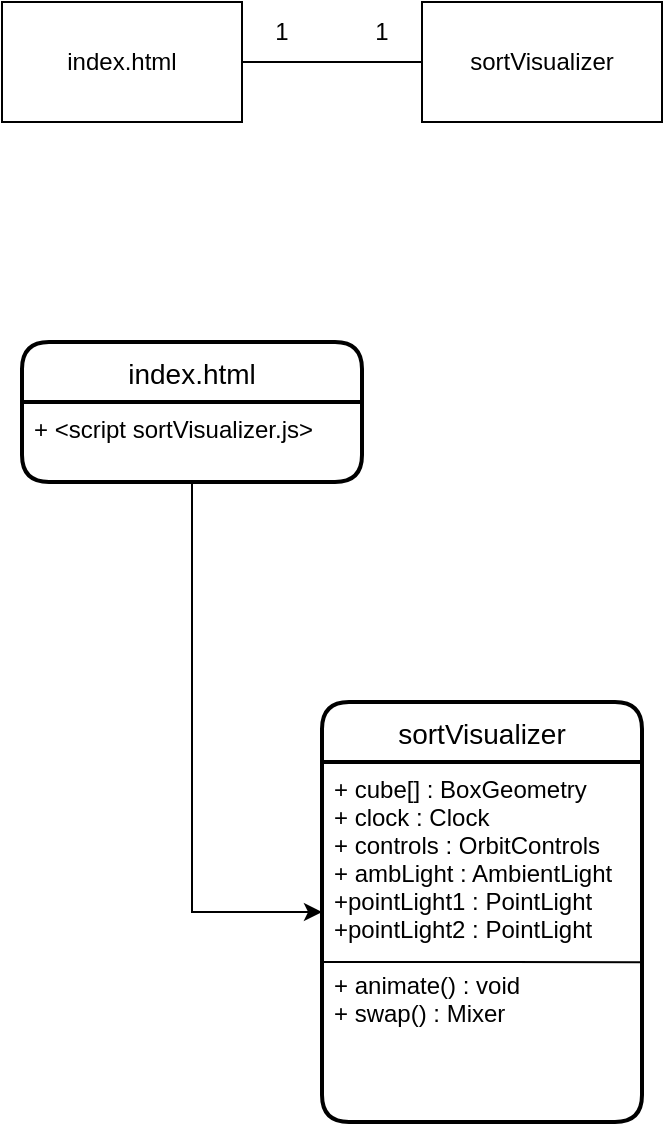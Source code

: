 <mxfile version="16.6.6" type="github">
  <diagram id="wVsBdZxiH8nJHd6p7VmP" name="Page-1">
    <mxGraphModel dx="734" dy="1048" grid="1" gridSize="10" guides="1" tooltips="1" connect="1" arrows="1" fold="1" page="1" pageScale="1" pageWidth="850" pageHeight="1100" math="0" shadow="0">
      <root>
        <mxCell id="0" />
        <mxCell id="1" parent="0" />
        <mxCell id="2Tc4zqBaj-50UbLFEAQF-1" value="index.html" style="rounded=0;whiteSpace=wrap;html=1;" parent="1" vertex="1">
          <mxGeometry x="150" y="320" width="120" height="60" as="geometry" />
        </mxCell>
        <mxCell id="2Tc4zqBaj-50UbLFEAQF-2" value="sortVisualizer" style="rounded=0;whiteSpace=wrap;html=1;" parent="1" vertex="1">
          <mxGeometry x="360" y="320" width="120" height="60" as="geometry" />
        </mxCell>
        <mxCell id="2Tc4zqBaj-50UbLFEAQF-3" value="" style="endArrow=none;html=1;rounded=0;exitX=1;exitY=0.5;exitDx=0;exitDy=0;entryX=0;entryY=0.5;entryDx=0;entryDy=0;" parent="1" source="2Tc4zqBaj-50UbLFEAQF-1" target="2Tc4zqBaj-50UbLFEAQF-2" edge="1">
          <mxGeometry width="50" height="50" relative="1" as="geometry">
            <mxPoint x="350" y="560" as="sourcePoint" />
            <mxPoint x="400" y="510" as="targetPoint" />
          </mxGeometry>
        </mxCell>
        <mxCell id="2Tc4zqBaj-50UbLFEAQF-4" value="1" style="text;html=1;strokeColor=none;fillColor=none;align=center;verticalAlign=middle;whiteSpace=wrap;rounded=0;" parent="1" vertex="1">
          <mxGeometry x="260" y="320" width="60" height="30" as="geometry" />
        </mxCell>
        <mxCell id="2Tc4zqBaj-50UbLFEAQF-6" value="1" style="text;html=1;strokeColor=none;fillColor=none;align=center;verticalAlign=middle;whiteSpace=wrap;rounded=0;" parent="1" vertex="1">
          <mxGeometry x="310" y="320" width="60" height="30" as="geometry" />
        </mxCell>
        <mxCell id="vwki9tmzGzAWzVKEi5jq-1" value="sortVisualizer" style="swimlane;childLayout=stackLayout;horizontal=1;startSize=30;horizontalStack=0;rounded=1;fontSize=14;fontStyle=0;strokeWidth=2;resizeParent=0;resizeLast=1;shadow=0;dashed=0;align=center;" vertex="1" parent="1">
          <mxGeometry x="310" y="670" width="160" height="210" as="geometry" />
        </mxCell>
        <mxCell id="vwki9tmzGzAWzVKEi5jq-2" value="+ cube[] : BoxGeometry&#xa;+ clock : Clock&#xa;+ controls : OrbitControls&#xa;+ ambLight : AmbientLight&#xa;+pointLight1 : PointLight&#xa;+pointLight2 : PointLight&#xa;&#xa;+ animate() : void&#xa;+ swap() : Mixer" style="align=left;strokeColor=none;fillColor=none;spacingLeft=4;fontSize=12;verticalAlign=top;resizable=0;rotatable=0;part=1;" vertex="1" parent="vwki9tmzGzAWzVKEi5jq-1">
          <mxGeometry y="30" width="160" height="180" as="geometry" />
        </mxCell>
        <mxCell id="vwki9tmzGzAWzVKEi5jq-3" value="" style="endArrow=none;html=1;rounded=0;entryX=1;entryY=0.556;entryDx=0;entryDy=0;entryPerimeter=0;" edge="1" parent="vwki9tmzGzAWzVKEi5jq-1" target="vwki9tmzGzAWzVKEi5jq-2">
          <mxGeometry width="50" height="50" relative="1" as="geometry">
            <mxPoint y="130" as="sourcePoint" />
            <mxPoint x="160" y="120" as="targetPoint" />
          </mxGeometry>
        </mxCell>
        <mxCell id="vwki9tmzGzAWzVKEi5jq-4" value="index.html" style="swimlane;childLayout=stackLayout;horizontal=1;startSize=30;horizontalStack=0;rounded=1;fontSize=14;fontStyle=0;strokeWidth=2;resizeParent=0;resizeLast=1;shadow=0;dashed=0;align=center;" vertex="1" parent="1">
          <mxGeometry x="160" y="490" width="170" height="70" as="geometry" />
        </mxCell>
        <mxCell id="vwki9tmzGzAWzVKEi5jq-5" value="+ &lt;script sortVisualizer.js&gt;" style="align=left;strokeColor=none;fillColor=none;spacingLeft=4;fontSize=12;verticalAlign=top;resizable=0;rotatable=0;part=1;" vertex="1" parent="vwki9tmzGzAWzVKEi5jq-4">
          <mxGeometry y="30" width="170" height="40" as="geometry" />
        </mxCell>
        <mxCell id="vwki9tmzGzAWzVKEi5jq-6" value="" style="endArrow=classic;html=1;rounded=0;exitX=0.5;exitY=1;exitDx=0;exitDy=0;entryX=0;entryY=0.5;entryDx=0;entryDy=0;" edge="1" parent="1" source="vwki9tmzGzAWzVKEi5jq-5" target="vwki9tmzGzAWzVKEi5jq-1">
          <mxGeometry width="50" height="50" relative="1" as="geometry">
            <mxPoint x="90" y="710" as="sourcePoint" />
            <mxPoint x="140" y="660" as="targetPoint" />
            <Array as="points">
              <mxPoint x="245" y="775" />
            </Array>
          </mxGeometry>
        </mxCell>
      </root>
    </mxGraphModel>
  </diagram>
</mxfile>
